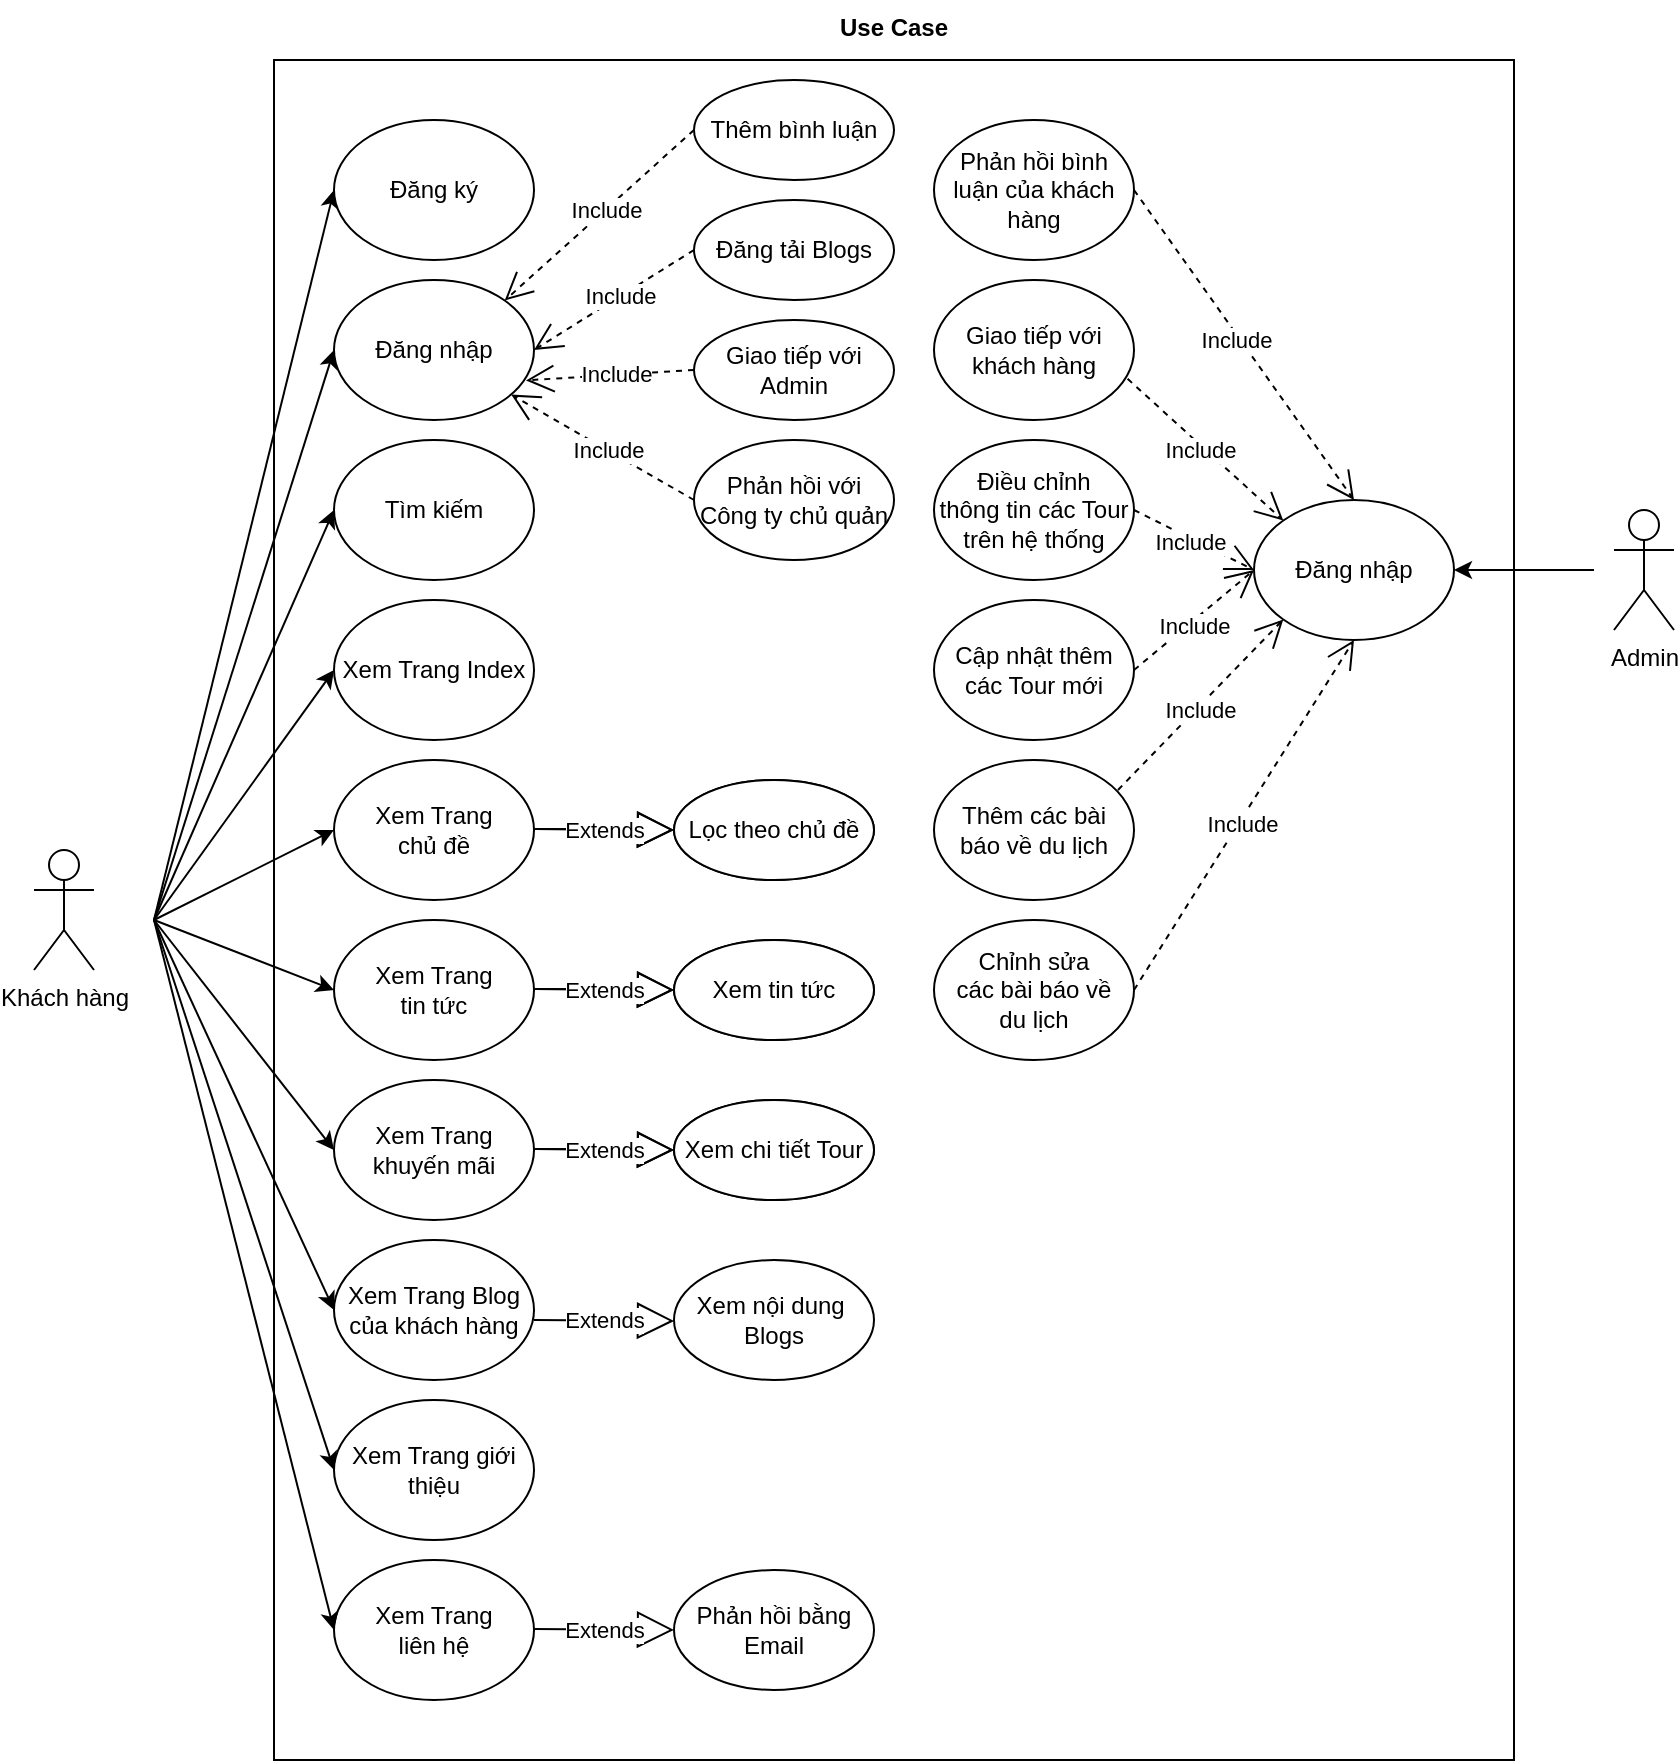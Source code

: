 <mxfile version="14.9.8" type="github">
  <diagram id="5VRV5dUMMalnW_a9mUKL" name="Page-1">
    <mxGraphModel dx="1580" dy="882" grid="1" gridSize="10" guides="1" tooltips="1" connect="1" arrows="1" fold="1" page="1" pageScale="1" pageWidth="827" pageHeight="1169" math="0" shadow="0">
      <root>
        <mxCell id="0" />
        <mxCell id="1" parent="0" />
        <mxCell id="qvQRw2Livu3W_uPXHkUj-1" value="" style="rounded=0;whiteSpace=wrap;html=1;" parent="1" vertex="1">
          <mxGeometry x="300" y="50" width="620" height="850" as="geometry" />
        </mxCell>
        <mxCell id="qvQRw2Livu3W_uPXHkUj-2" value="Khách hàng" style="shape=umlActor;verticalLabelPosition=bottom;verticalAlign=top;html=1;outlineConnect=0;" parent="1" vertex="1">
          <mxGeometry x="180" y="445" width="30" height="60" as="geometry" />
        </mxCell>
        <mxCell id="qvQRw2Livu3W_uPXHkUj-3" value="" style="endArrow=classic;html=1;entryX=0;entryY=0.5;entryDx=0;entryDy=0;" parent="1" target="qvQRw2Livu3W_uPXHkUj-4" edge="1">
          <mxGeometry width="50" height="50" relative="1" as="geometry">
            <mxPoint x="240" y="480" as="sourcePoint" />
            <mxPoint x="390" y="150" as="targetPoint" />
          </mxGeometry>
        </mxCell>
        <mxCell id="qvQRw2Livu3W_uPXHkUj-4" value="Đăng ký" style="ellipse;whiteSpace=wrap;html=1;" parent="1" vertex="1">
          <mxGeometry x="330" y="80" width="100" height="70" as="geometry" />
        </mxCell>
        <mxCell id="qvQRw2Livu3W_uPXHkUj-5" value="Đăng nhập" style="ellipse;whiteSpace=wrap;html=1;" parent="1" vertex="1">
          <mxGeometry x="330" y="160" width="100" height="70" as="geometry" />
        </mxCell>
        <mxCell id="qvQRw2Livu3W_uPXHkUj-6" value="" style="endArrow=classic;html=1;entryX=0;entryY=0.5;entryDx=0;entryDy=0;" parent="1" target="qvQRw2Livu3W_uPXHkUj-5" edge="1">
          <mxGeometry width="50" height="50" relative="1" as="geometry">
            <mxPoint x="240" y="480" as="sourcePoint" />
            <mxPoint x="310" y="210" as="targetPoint" />
          </mxGeometry>
        </mxCell>
        <mxCell id="qvQRw2Livu3W_uPXHkUj-7" value="Xem Trang &lt;br&gt;chủ đề" style="ellipse;whiteSpace=wrap;html=1;" parent="1" vertex="1">
          <mxGeometry x="330" y="400" width="100" height="70" as="geometry" />
        </mxCell>
        <mxCell id="qvQRw2Livu3W_uPXHkUj-8" value="Xem Trang &lt;br&gt;tin tức" style="ellipse;whiteSpace=wrap;html=1;" parent="1" vertex="1">
          <mxGeometry x="330" y="480" width="100" height="70" as="geometry" />
        </mxCell>
        <mxCell id="qvQRw2Livu3W_uPXHkUj-9" value="Xem Trang Index" style="ellipse;whiteSpace=wrap;html=1;" parent="1" vertex="1">
          <mxGeometry x="330" y="320" width="100" height="70" as="geometry" />
        </mxCell>
        <mxCell id="qvQRw2Livu3W_uPXHkUj-10" value="Xem Trang khuyến mãi" style="ellipse;whiteSpace=wrap;html=1;" parent="1" vertex="1">
          <mxGeometry x="330" y="560" width="100" height="70" as="geometry" />
        </mxCell>
        <mxCell id="qvQRw2Livu3W_uPXHkUj-11" value="Xem Trang Blog của khách hàng" style="ellipse;whiteSpace=wrap;html=1;" parent="1" vertex="1">
          <mxGeometry x="330" y="640" width="100" height="70" as="geometry" />
        </mxCell>
        <mxCell id="qvQRw2Livu3W_uPXHkUj-12" value="Xem Trang giới thiệu" style="ellipse;whiteSpace=wrap;html=1;" parent="1" vertex="1">
          <mxGeometry x="330" y="720" width="100" height="70" as="geometry" />
        </mxCell>
        <mxCell id="qvQRw2Livu3W_uPXHkUj-13" value="Xem Trang &lt;br&gt;liên hệ" style="ellipse;whiteSpace=wrap;html=1;" parent="1" vertex="1">
          <mxGeometry x="330" y="800" width="100" height="70" as="geometry" />
        </mxCell>
        <mxCell id="qvQRw2Livu3W_uPXHkUj-14" value="Tìm kiếm" style="ellipse;whiteSpace=wrap;html=1;" parent="1" vertex="1">
          <mxGeometry x="330" y="240" width="100" height="70" as="geometry" />
        </mxCell>
        <mxCell id="qvQRw2Livu3W_uPXHkUj-15" value="" style="endArrow=classic;html=1;entryX=0;entryY=0.5;entryDx=0;entryDy=0;" parent="1" target="qvQRw2Livu3W_uPXHkUj-14" edge="1">
          <mxGeometry width="50" height="50" relative="1" as="geometry">
            <mxPoint x="240" y="480" as="sourcePoint" />
            <mxPoint x="270" y="390" as="targetPoint" />
          </mxGeometry>
        </mxCell>
        <mxCell id="qvQRw2Livu3W_uPXHkUj-16" value="" style="endArrow=classic;html=1;entryX=0;entryY=0.5;entryDx=0;entryDy=0;" parent="1" target="qvQRw2Livu3W_uPXHkUj-9" edge="1">
          <mxGeometry width="50" height="50" relative="1" as="geometry">
            <mxPoint x="240" y="480" as="sourcePoint" />
            <mxPoint x="210" y="455" as="targetPoint" />
          </mxGeometry>
        </mxCell>
        <mxCell id="qvQRw2Livu3W_uPXHkUj-17" value="" style="endArrow=classic;html=1;entryX=0;entryY=0.5;entryDx=0;entryDy=0;" parent="1" target="qvQRw2Livu3W_uPXHkUj-7" edge="1">
          <mxGeometry width="50" height="50" relative="1" as="geometry">
            <mxPoint x="240" y="480" as="sourcePoint" />
            <mxPoint x="190" y="470" as="targetPoint" />
          </mxGeometry>
        </mxCell>
        <mxCell id="qvQRw2Livu3W_uPXHkUj-18" value="" style="endArrow=classic;html=1;entryX=0;entryY=0.5;entryDx=0;entryDy=0;" parent="1" target="qvQRw2Livu3W_uPXHkUj-8" edge="1">
          <mxGeometry width="50" height="50" relative="1" as="geometry">
            <mxPoint x="240" y="480" as="sourcePoint" />
            <mxPoint x="200" y="510" as="targetPoint" />
          </mxGeometry>
        </mxCell>
        <mxCell id="qvQRw2Livu3W_uPXHkUj-19" value="" style="endArrow=classic;html=1;entryX=0;entryY=0.5;entryDx=0;entryDy=0;" parent="1" target="qvQRw2Livu3W_uPXHkUj-10" edge="1">
          <mxGeometry width="50" height="50" relative="1" as="geometry">
            <mxPoint x="240" y="480" as="sourcePoint" />
            <mxPoint x="210" y="560" as="targetPoint" />
          </mxGeometry>
        </mxCell>
        <mxCell id="qvQRw2Livu3W_uPXHkUj-20" value="" style="endArrow=classic;html=1;entryX=0;entryY=0.5;entryDx=0;entryDy=0;" parent="1" target="qvQRw2Livu3W_uPXHkUj-11" edge="1">
          <mxGeometry width="50" height="50" relative="1" as="geometry">
            <mxPoint x="240" y="480" as="sourcePoint" />
            <mxPoint x="180" y="585" as="targetPoint" />
          </mxGeometry>
        </mxCell>
        <mxCell id="qvQRw2Livu3W_uPXHkUj-21" value="" style="endArrow=classic;html=1;entryX=0;entryY=0.5;entryDx=0;entryDy=0;" parent="1" target="qvQRw2Livu3W_uPXHkUj-12" edge="1">
          <mxGeometry width="50" height="50" relative="1" as="geometry">
            <mxPoint x="240" y="480" as="sourcePoint" />
            <mxPoint x="180" y="620" as="targetPoint" />
          </mxGeometry>
        </mxCell>
        <mxCell id="qvQRw2Livu3W_uPXHkUj-22" value="" style="endArrow=classic;html=1;entryX=0;entryY=0.5;entryDx=0;entryDy=0;" parent="1" target="qvQRw2Livu3W_uPXHkUj-13" edge="1">
          <mxGeometry width="50" height="50" relative="1" as="geometry">
            <mxPoint x="240" y="480" as="sourcePoint" />
            <mxPoint x="180" y="750" as="targetPoint" />
          </mxGeometry>
        </mxCell>
        <mxCell id="qvQRw2Livu3W_uPXHkUj-23" value="Thêm bình luận" style="ellipse;whiteSpace=wrap;html=1;" parent="1" vertex="1">
          <mxGeometry x="510" y="60" width="100" height="50" as="geometry" />
        </mxCell>
        <mxCell id="qvQRw2Livu3W_uPXHkUj-24" value="Include" style="endArrow=open;endSize=12;dashed=1;html=1;entryX=1;entryY=0;entryDx=0;entryDy=0;exitX=0;exitY=0.5;exitDx=0;exitDy=0;" parent="1" source="qvQRw2Livu3W_uPXHkUj-23" target="qvQRw2Livu3W_uPXHkUj-5" edge="1">
          <mxGeometry x="-0.062" width="160" relative="1" as="geometry">
            <mxPoint x="465" y="274.5" as="sourcePoint" />
            <mxPoint x="625" y="274.5" as="targetPoint" />
            <mxPoint as="offset" />
          </mxGeometry>
        </mxCell>
        <mxCell id="qvQRw2Livu3W_uPXHkUj-25" value="Đăng tải Blogs" style="ellipse;whiteSpace=wrap;html=1;" parent="1" vertex="1">
          <mxGeometry x="510" y="120" width="100" height="50" as="geometry" />
        </mxCell>
        <mxCell id="qvQRw2Livu3W_uPXHkUj-26" value="Include" style="endArrow=open;endSize=12;dashed=1;html=1;entryX=1;entryY=0.5;entryDx=0;entryDy=0;exitX=0;exitY=0.5;exitDx=0;exitDy=0;" parent="1" source="qvQRw2Livu3W_uPXHkUj-25" target="qvQRw2Livu3W_uPXHkUj-5" edge="1">
          <mxGeometry x="-0.062" width="160" relative="1" as="geometry">
            <mxPoint x="550" y="270" as="sourcePoint" />
            <mxPoint x="470" y="320" as="targetPoint" />
            <mxPoint as="offset" />
          </mxGeometry>
        </mxCell>
        <mxCell id="qvQRw2Livu3W_uPXHkUj-27" value="Include" style="endArrow=open;endSize=12;dashed=1;html=1;exitX=0;exitY=0.5;exitDx=0;exitDy=0;entryX=0.96;entryY=0.717;entryDx=0;entryDy=0;entryPerimeter=0;" parent="1" source="qvQRw2Livu3W_uPXHkUj-28" target="qvQRw2Livu3W_uPXHkUj-5" edge="1">
          <mxGeometry x="-0.062" width="160" relative="1" as="geometry">
            <mxPoint x="500" y="260" as="sourcePoint" />
            <mxPoint x="427" y="210" as="targetPoint" />
            <mxPoint as="offset" />
          </mxGeometry>
        </mxCell>
        <mxCell id="qvQRw2Livu3W_uPXHkUj-28" value="Giao tiếp với Admin" style="ellipse;whiteSpace=wrap;html=1;" parent="1" vertex="1">
          <mxGeometry x="510" y="180" width="100" height="50" as="geometry" />
        </mxCell>
        <mxCell id="qvQRw2Livu3W_uPXHkUj-29" value="Phản hồi với Công ty chủ quản" style="ellipse;whiteSpace=wrap;html=1;" parent="1" vertex="1">
          <mxGeometry x="510" y="240" width="100" height="60" as="geometry" />
        </mxCell>
        <mxCell id="qvQRw2Livu3W_uPXHkUj-30" value="Include" style="endArrow=open;endSize=12;dashed=1;html=1;exitX=0;exitY=0.5;exitDx=0;exitDy=0;" parent="1" source="qvQRw2Livu3W_uPXHkUj-29" target="qvQRw2Livu3W_uPXHkUj-5" edge="1">
          <mxGeometry x="-0.062" width="160" relative="1" as="geometry">
            <mxPoint x="514" y="297.4" as="sourcePoint" />
            <mxPoint x="430" y="252.59" as="targetPoint" />
            <mxPoint as="offset" />
          </mxGeometry>
        </mxCell>
        <mxCell id="qvQRw2Livu3W_uPXHkUj-31" value="Admin" style="shape=umlActor;verticalLabelPosition=bottom;verticalAlign=top;html=1;outlineConnect=0;" parent="1" vertex="1">
          <mxGeometry x="970" y="275" width="30" height="60" as="geometry" />
        </mxCell>
        <mxCell id="qvQRw2Livu3W_uPXHkUj-32" value="Đăng nhập" style="ellipse;whiteSpace=wrap;html=1;" parent="1" vertex="1">
          <mxGeometry x="790" y="270" width="100" height="70" as="geometry" />
        </mxCell>
        <mxCell id="qvQRw2Livu3W_uPXHkUj-33" value="" style="endArrow=classic;html=1;" parent="1" target="qvQRw2Livu3W_uPXHkUj-32" edge="1">
          <mxGeometry width="50" height="50" relative="1" as="geometry">
            <mxPoint x="960" y="305" as="sourcePoint" />
            <mxPoint x="620" y="395" as="targetPoint" />
          </mxGeometry>
        </mxCell>
        <mxCell id="qvQRw2Livu3W_uPXHkUj-34" value="Phản hồi bình luận của khách hàng" style="ellipse;whiteSpace=wrap;html=1;" parent="1" vertex="1">
          <mxGeometry x="630" y="80" width="100" height="70" as="geometry" />
        </mxCell>
        <mxCell id="qvQRw2Livu3W_uPXHkUj-35" value="Include" style="endArrow=open;endSize=12;dashed=1;html=1;entryX=0.5;entryY=0;entryDx=0;entryDy=0;exitX=1;exitY=0.5;exitDx=0;exitDy=0;" parent="1" source="qvQRw2Livu3W_uPXHkUj-34" target="qvQRw2Livu3W_uPXHkUj-32" edge="1">
          <mxGeometry x="-0.042" y="-2" width="160" relative="1" as="geometry">
            <mxPoint x="810" y="430" as="sourcePoint" />
            <mxPoint x="970" y="430" as="targetPoint" />
            <mxPoint as="offset" />
          </mxGeometry>
        </mxCell>
        <mxCell id="qvQRw2Livu3W_uPXHkUj-36" value="Giao tiếp với khách hàng" style="ellipse;whiteSpace=wrap;html=1;" parent="1" vertex="1">
          <mxGeometry x="630" y="160" width="100" height="70" as="geometry" />
        </mxCell>
        <mxCell id="qvQRw2Livu3W_uPXHkUj-37" value="Include" style="endArrow=open;endSize=12;dashed=1;html=1;exitX=0.968;exitY=0.706;exitDx=0;exitDy=0;entryX=0;entryY=0;entryDx=0;entryDy=0;exitPerimeter=0;" parent="1" source="qvQRw2Livu3W_uPXHkUj-36" target="qvQRw2Livu3W_uPXHkUj-32" edge="1">
          <mxGeometry x="-0.042" y="-2" width="160" relative="1" as="geometry">
            <mxPoint x="850" y="460" as="sourcePoint" />
            <mxPoint x="790" y="395" as="targetPoint" />
            <mxPoint as="offset" />
          </mxGeometry>
        </mxCell>
        <mxCell id="qvQRw2Livu3W_uPXHkUj-38" value="Điều chỉnh &lt;br&gt;thông tin các Tour trên hệ thống" style="ellipse;whiteSpace=wrap;html=1;" parent="1" vertex="1">
          <mxGeometry x="630" y="240" width="100" height="70" as="geometry" />
        </mxCell>
        <mxCell id="qvQRw2Livu3W_uPXHkUj-39" value="Include" style="endArrow=open;endSize=12;dashed=1;html=1;entryX=0;entryY=0.5;entryDx=0;entryDy=0;exitX=1;exitY=0.5;exitDx=0;exitDy=0;" parent="1" source="qvQRw2Livu3W_uPXHkUj-38" target="qvQRw2Livu3W_uPXHkUj-32" edge="1">
          <mxGeometry x="-0.042" y="-2" width="160" relative="1" as="geometry">
            <mxPoint x="730" y="280" as="sourcePoint" />
            <mxPoint x="784" y="487.99" as="targetPoint" />
            <mxPoint as="offset" />
          </mxGeometry>
        </mxCell>
        <mxCell id="qvQRw2Livu3W_uPXHkUj-40" value="Cập nhật thêm các Tour mới" style="ellipse;whiteSpace=wrap;html=1;" parent="1" vertex="1">
          <mxGeometry x="630" y="320" width="100" height="70" as="geometry" />
        </mxCell>
        <mxCell id="qvQRw2Livu3W_uPXHkUj-41" value="Include" style="endArrow=open;endSize=12;dashed=1;html=1;exitX=1;exitY=0.5;exitDx=0;exitDy=0;entryX=0;entryY=0.5;entryDx=0;entryDy=0;" parent="1" source="qvQRw2Livu3W_uPXHkUj-40" target="qvQRw2Livu3W_uPXHkUj-32" edge="1">
          <mxGeometry x="-0.042" y="-2" width="160" relative="1" as="geometry">
            <mxPoint x="840" y="475" as="sourcePoint" />
            <mxPoint x="760" y="500" as="targetPoint" />
            <mxPoint as="offset" />
          </mxGeometry>
        </mxCell>
        <mxCell id="qvQRw2Livu3W_uPXHkUj-42" value="Thêm các bài &lt;br&gt;báo về du lịch" style="ellipse;whiteSpace=wrap;html=1;" parent="1" vertex="1">
          <mxGeometry x="630" y="400" width="100" height="70" as="geometry" />
        </mxCell>
        <mxCell id="qvQRw2Livu3W_uPXHkUj-43" value="Include" style="endArrow=open;endSize=12;dashed=1;html=1;exitX=0.92;exitY=0.214;exitDx=0;exitDy=0;entryX=0;entryY=1;entryDx=0;entryDy=0;exitPerimeter=0;" parent="1" source="qvQRw2Livu3W_uPXHkUj-42" target="qvQRw2Livu3W_uPXHkUj-32" edge="1">
          <mxGeometry x="-0.042" y="-2" width="160" relative="1" as="geometry">
            <mxPoint x="871.21" y="536.9" as="sourcePoint" />
            <mxPoint x="784.001" y="500.004" as="targetPoint" />
            <mxPoint as="offset" />
          </mxGeometry>
        </mxCell>
        <mxCell id="qvQRw2Livu3W_uPXHkUj-44" value="Chỉnh sửa &lt;br&gt;các bài báo về &lt;br&gt;du lịch" style="ellipse;whiteSpace=wrap;html=1;" parent="1" vertex="1">
          <mxGeometry x="630" y="480" width="100" height="70" as="geometry" />
        </mxCell>
        <mxCell id="qvQRw2Livu3W_uPXHkUj-45" value="Include" style="endArrow=open;endSize=12;dashed=1;html=1;exitX=1;exitY=0.5;exitDx=0;exitDy=0;entryX=0.5;entryY=1;entryDx=0;entryDy=0;" parent="1" source="qvQRw2Livu3W_uPXHkUj-44" target="qvQRw2Livu3W_uPXHkUj-32" edge="1">
          <mxGeometry x="-0.042" y="-2" width="160" relative="1" as="geometry">
            <mxPoint x="872.05" y="615.98" as="sourcePoint" />
            <mxPoint x="769.997" y="510.002" as="targetPoint" />
            <mxPoint as="offset" />
          </mxGeometry>
        </mxCell>
        <mxCell id="qvQRw2Livu3W_uPXHkUj-46" value="Use Case" style="text;align=center;fontStyle=1;verticalAlign=middle;spacingLeft=3;spacingRight=3;strokeColor=none;rotatable=0;points=[[0,0.5],[1,0.5]];portConstraint=eastwest;" parent="1" vertex="1">
          <mxGeometry x="570" y="20" width="80" height="26" as="geometry" />
        </mxCell>
        <mxCell id="HXAZ-TTcpG64hrT-Jown-2" value="Extends" style="endArrow=block;endSize=16;endFill=0;html=1;" edge="1" parent="1">
          <mxGeometry width="160" relative="1" as="geometry">
            <mxPoint x="430" y="434.5" as="sourcePoint" />
            <mxPoint x="500" y="435" as="targetPoint" />
          </mxGeometry>
        </mxCell>
        <mxCell id="HXAZ-TTcpG64hrT-Jown-3" value="Lọc theo chủ đề" style="ellipse;whiteSpace=wrap;html=1;" vertex="1" parent="1">
          <mxGeometry x="500" y="410" width="100" height="50" as="geometry" />
        </mxCell>
        <mxCell id="HXAZ-TTcpG64hrT-Jown-4" value="Extends" style="endArrow=block;endSize=16;endFill=0;html=1;" edge="1" parent="1">
          <mxGeometry width="160" relative="1" as="geometry">
            <mxPoint x="430" y="514.5" as="sourcePoint" />
            <mxPoint x="500" y="515" as="targetPoint" />
          </mxGeometry>
        </mxCell>
        <mxCell id="HXAZ-TTcpG64hrT-Jown-5" value="Xem tin tức" style="ellipse;whiteSpace=wrap;html=1;" vertex="1" parent="1">
          <mxGeometry x="500" y="490" width="100" height="50" as="geometry" />
        </mxCell>
        <mxCell id="HXAZ-TTcpG64hrT-Jown-7" value="Extends" style="endArrow=block;endSize=16;endFill=0;html=1;" edge="1" parent="1">
          <mxGeometry width="160" relative="1" as="geometry">
            <mxPoint x="430" y="680" as="sourcePoint" />
            <mxPoint x="500" y="680.5" as="targetPoint" />
          </mxGeometry>
        </mxCell>
        <mxCell id="HXAZ-TTcpG64hrT-Jown-8" value="Extends" style="endArrow=block;endSize=16;endFill=0;html=1;" edge="1" parent="1">
          <mxGeometry width="160" relative="1" as="geometry">
            <mxPoint x="430" y="594.5" as="sourcePoint" />
            <mxPoint x="500" y="595" as="targetPoint" />
          </mxGeometry>
        </mxCell>
        <mxCell id="HXAZ-TTcpG64hrT-Jown-11" value="Xem nội dung&amp;nbsp;&lt;br&gt;Blogs" style="ellipse;whiteSpace=wrap;html=1;" vertex="1" parent="1">
          <mxGeometry x="500" y="650" width="100" height="60" as="geometry" />
        </mxCell>
        <mxCell id="HXAZ-TTcpG64hrT-Jown-12" value="Xem chi tiết Tour" style="ellipse;whiteSpace=wrap;html=1;" vertex="1" parent="1">
          <mxGeometry x="500" y="570" width="100" height="50" as="geometry" />
        </mxCell>
        <mxCell id="HXAZ-TTcpG64hrT-Jown-14" value="Extends" style="endArrow=block;endSize=16;endFill=0;html=1;" edge="1" parent="1">
          <mxGeometry width="160" relative="1" as="geometry">
            <mxPoint x="430" y="834.47" as="sourcePoint" />
            <mxPoint x="500" y="834.97" as="targetPoint" />
          </mxGeometry>
        </mxCell>
        <mxCell id="HXAZ-TTcpG64hrT-Jown-15" value="Phản hồi bằng Email" style="ellipse;whiteSpace=wrap;html=1;" vertex="1" parent="1">
          <mxGeometry x="500" y="805" width="100" height="60" as="geometry" />
        </mxCell>
        <mxCell id="HXAZ-TTcpG64hrT-Jown-16" value="Lọc theo chủ đề" style="ellipse;whiteSpace=wrap;html=1;" vertex="1" parent="1">
          <mxGeometry x="500" y="410" width="100" height="50" as="geometry" />
        </mxCell>
        <mxCell id="HXAZ-TTcpG64hrT-Jown-17" value="Xem tin tức" style="ellipse;whiteSpace=wrap;html=1;" vertex="1" parent="1">
          <mxGeometry x="500" y="490" width="100" height="50" as="geometry" />
        </mxCell>
        <mxCell id="HXAZ-TTcpG64hrT-Jown-18" value="Xem chi tiết Tour" style="ellipse;whiteSpace=wrap;html=1;" vertex="1" parent="1">
          <mxGeometry x="500" y="570" width="100" height="50" as="geometry" />
        </mxCell>
        <mxCell id="HXAZ-TTcpG64hrT-Jown-19" value="Extends" style="endArrow=block;endSize=16;endFill=0;html=1;" edge="1" parent="1">
          <mxGeometry width="160" relative="1" as="geometry">
            <mxPoint x="430" y="434.44" as="sourcePoint" />
            <mxPoint x="500" y="434.94" as="targetPoint" />
          </mxGeometry>
        </mxCell>
        <mxCell id="HXAZ-TTcpG64hrT-Jown-20" value="Extends" style="endArrow=block;endSize=16;endFill=0;html=1;" edge="1" parent="1">
          <mxGeometry width="160" relative="1" as="geometry">
            <mxPoint x="430" y="514.44" as="sourcePoint" />
            <mxPoint x="500" y="514.94" as="targetPoint" />
          </mxGeometry>
        </mxCell>
        <mxCell id="HXAZ-TTcpG64hrT-Jown-21" value="Extends" style="endArrow=block;endSize=16;endFill=0;html=1;" edge="1" parent="1">
          <mxGeometry width="160" relative="1" as="geometry">
            <mxPoint x="430" y="594.44" as="sourcePoint" />
            <mxPoint x="500" y="594.94" as="targetPoint" />
          </mxGeometry>
        </mxCell>
      </root>
    </mxGraphModel>
  </diagram>
</mxfile>
